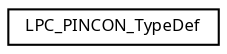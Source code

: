 digraph "Graphical Class Hierarchy"
{
  edge [fontname="Sans",fontsize="8",labelfontname="Sans",labelfontsize="8"];
  node [fontname="Sans",fontsize="8",shape=record];
  rankdir="LR";
  Node1 [label="LPC_PINCON_TypeDef",height=0.2,width=0.4,color="black", fillcolor="white", style="filled",URL="$struct_l_p_c___p_i_n_c_o_n___type_def.html",tooltip="Pin Connect Block (PINCON) register structure definition. "];
}
